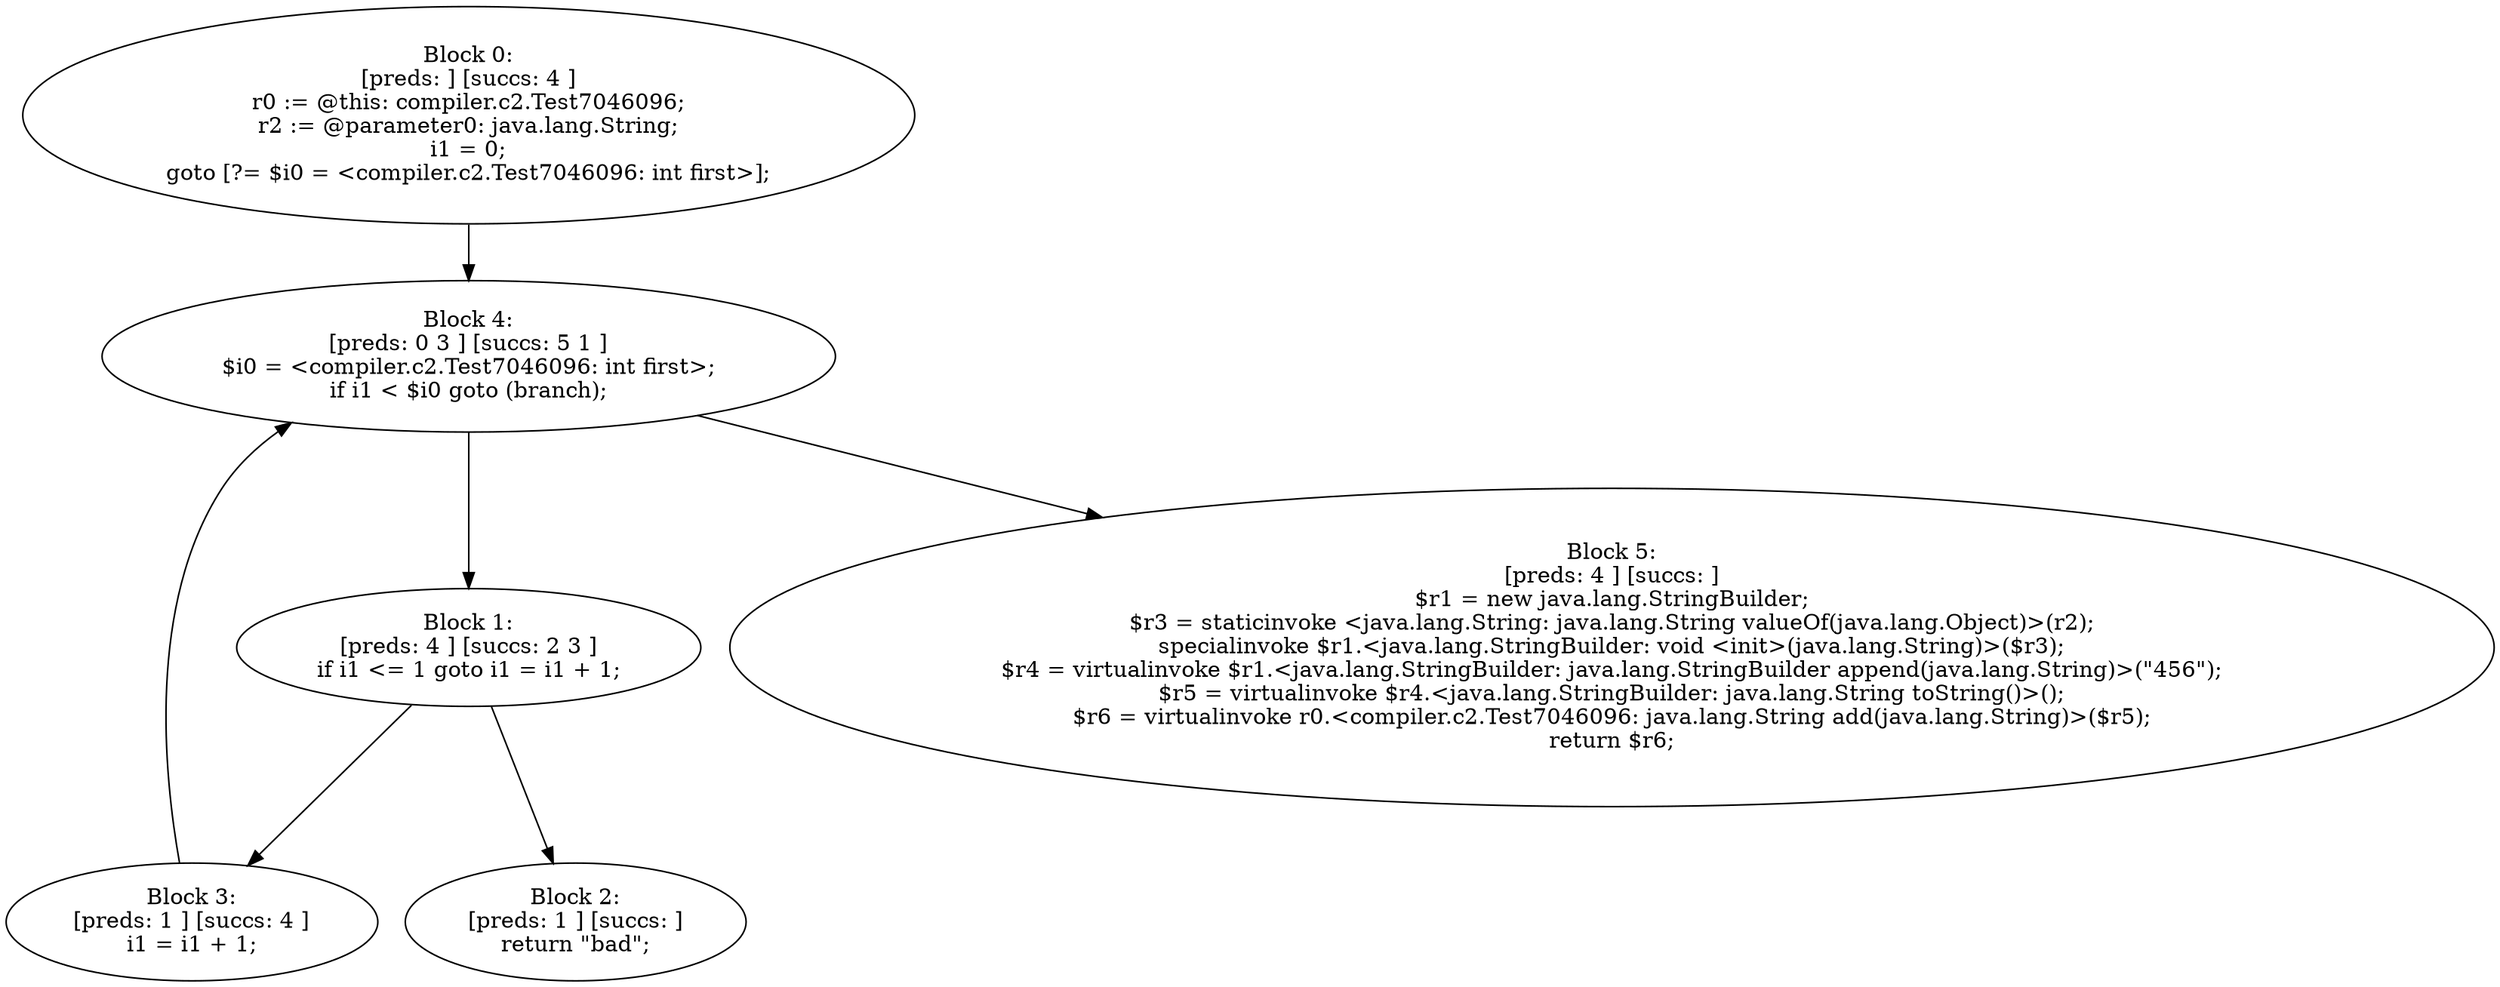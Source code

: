 digraph "unitGraph" {
    "Block 0:
[preds: ] [succs: 4 ]
r0 := @this: compiler.c2.Test7046096;
r2 := @parameter0: java.lang.String;
i1 = 0;
goto [?= $i0 = <compiler.c2.Test7046096: int first>];
"
    "Block 1:
[preds: 4 ] [succs: 2 3 ]
if i1 <= 1 goto i1 = i1 + 1;
"
    "Block 2:
[preds: 1 ] [succs: ]
return \"bad\";
"
    "Block 3:
[preds: 1 ] [succs: 4 ]
i1 = i1 + 1;
"
    "Block 4:
[preds: 0 3 ] [succs: 5 1 ]
$i0 = <compiler.c2.Test7046096: int first>;
if i1 < $i0 goto (branch);
"
    "Block 5:
[preds: 4 ] [succs: ]
$r1 = new java.lang.StringBuilder;
$r3 = staticinvoke <java.lang.String: java.lang.String valueOf(java.lang.Object)>(r2);
specialinvoke $r1.<java.lang.StringBuilder: void <init>(java.lang.String)>($r3);
$r4 = virtualinvoke $r1.<java.lang.StringBuilder: java.lang.StringBuilder append(java.lang.String)>(\"456\");
$r5 = virtualinvoke $r4.<java.lang.StringBuilder: java.lang.String toString()>();
$r6 = virtualinvoke r0.<compiler.c2.Test7046096: java.lang.String add(java.lang.String)>($r5);
return $r6;
"
    "Block 0:
[preds: ] [succs: 4 ]
r0 := @this: compiler.c2.Test7046096;
r2 := @parameter0: java.lang.String;
i1 = 0;
goto [?= $i0 = <compiler.c2.Test7046096: int first>];
"->"Block 4:
[preds: 0 3 ] [succs: 5 1 ]
$i0 = <compiler.c2.Test7046096: int first>;
if i1 < $i0 goto (branch);
";
    "Block 1:
[preds: 4 ] [succs: 2 3 ]
if i1 <= 1 goto i1 = i1 + 1;
"->"Block 2:
[preds: 1 ] [succs: ]
return \"bad\";
";
    "Block 1:
[preds: 4 ] [succs: 2 3 ]
if i1 <= 1 goto i1 = i1 + 1;
"->"Block 3:
[preds: 1 ] [succs: 4 ]
i1 = i1 + 1;
";
    "Block 3:
[preds: 1 ] [succs: 4 ]
i1 = i1 + 1;
"->"Block 4:
[preds: 0 3 ] [succs: 5 1 ]
$i0 = <compiler.c2.Test7046096: int first>;
if i1 < $i0 goto (branch);
";
    "Block 4:
[preds: 0 3 ] [succs: 5 1 ]
$i0 = <compiler.c2.Test7046096: int first>;
if i1 < $i0 goto (branch);
"->"Block 5:
[preds: 4 ] [succs: ]
$r1 = new java.lang.StringBuilder;
$r3 = staticinvoke <java.lang.String: java.lang.String valueOf(java.lang.Object)>(r2);
specialinvoke $r1.<java.lang.StringBuilder: void <init>(java.lang.String)>($r3);
$r4 = virtualinvoke $r1.<java.lang.StringBuilder: java.lang.StringBuilder append(java.lang.String)>(\"456\");
$r5 = virtualinvoke $r4.<java.lang.StringBuilder: java.lang.String toString()>();
$r6 = virtualinvoke r0.<compiler.c2.Test7046096: java.lang.String add(java.lang.String)>($r5);
return $r6;
";
    "Block 4:
[preds: 0 3 ] [succs: 5 1 ]
$i0 = <compiler.c2.Test7046096: int first>;
if i1 < $i0 goto (branch);
"->"Block 1:
[preds: 4 ] [succs: 2 3 ]
if i1 <= 1 goto i1 = i1 + 1;
";
}
